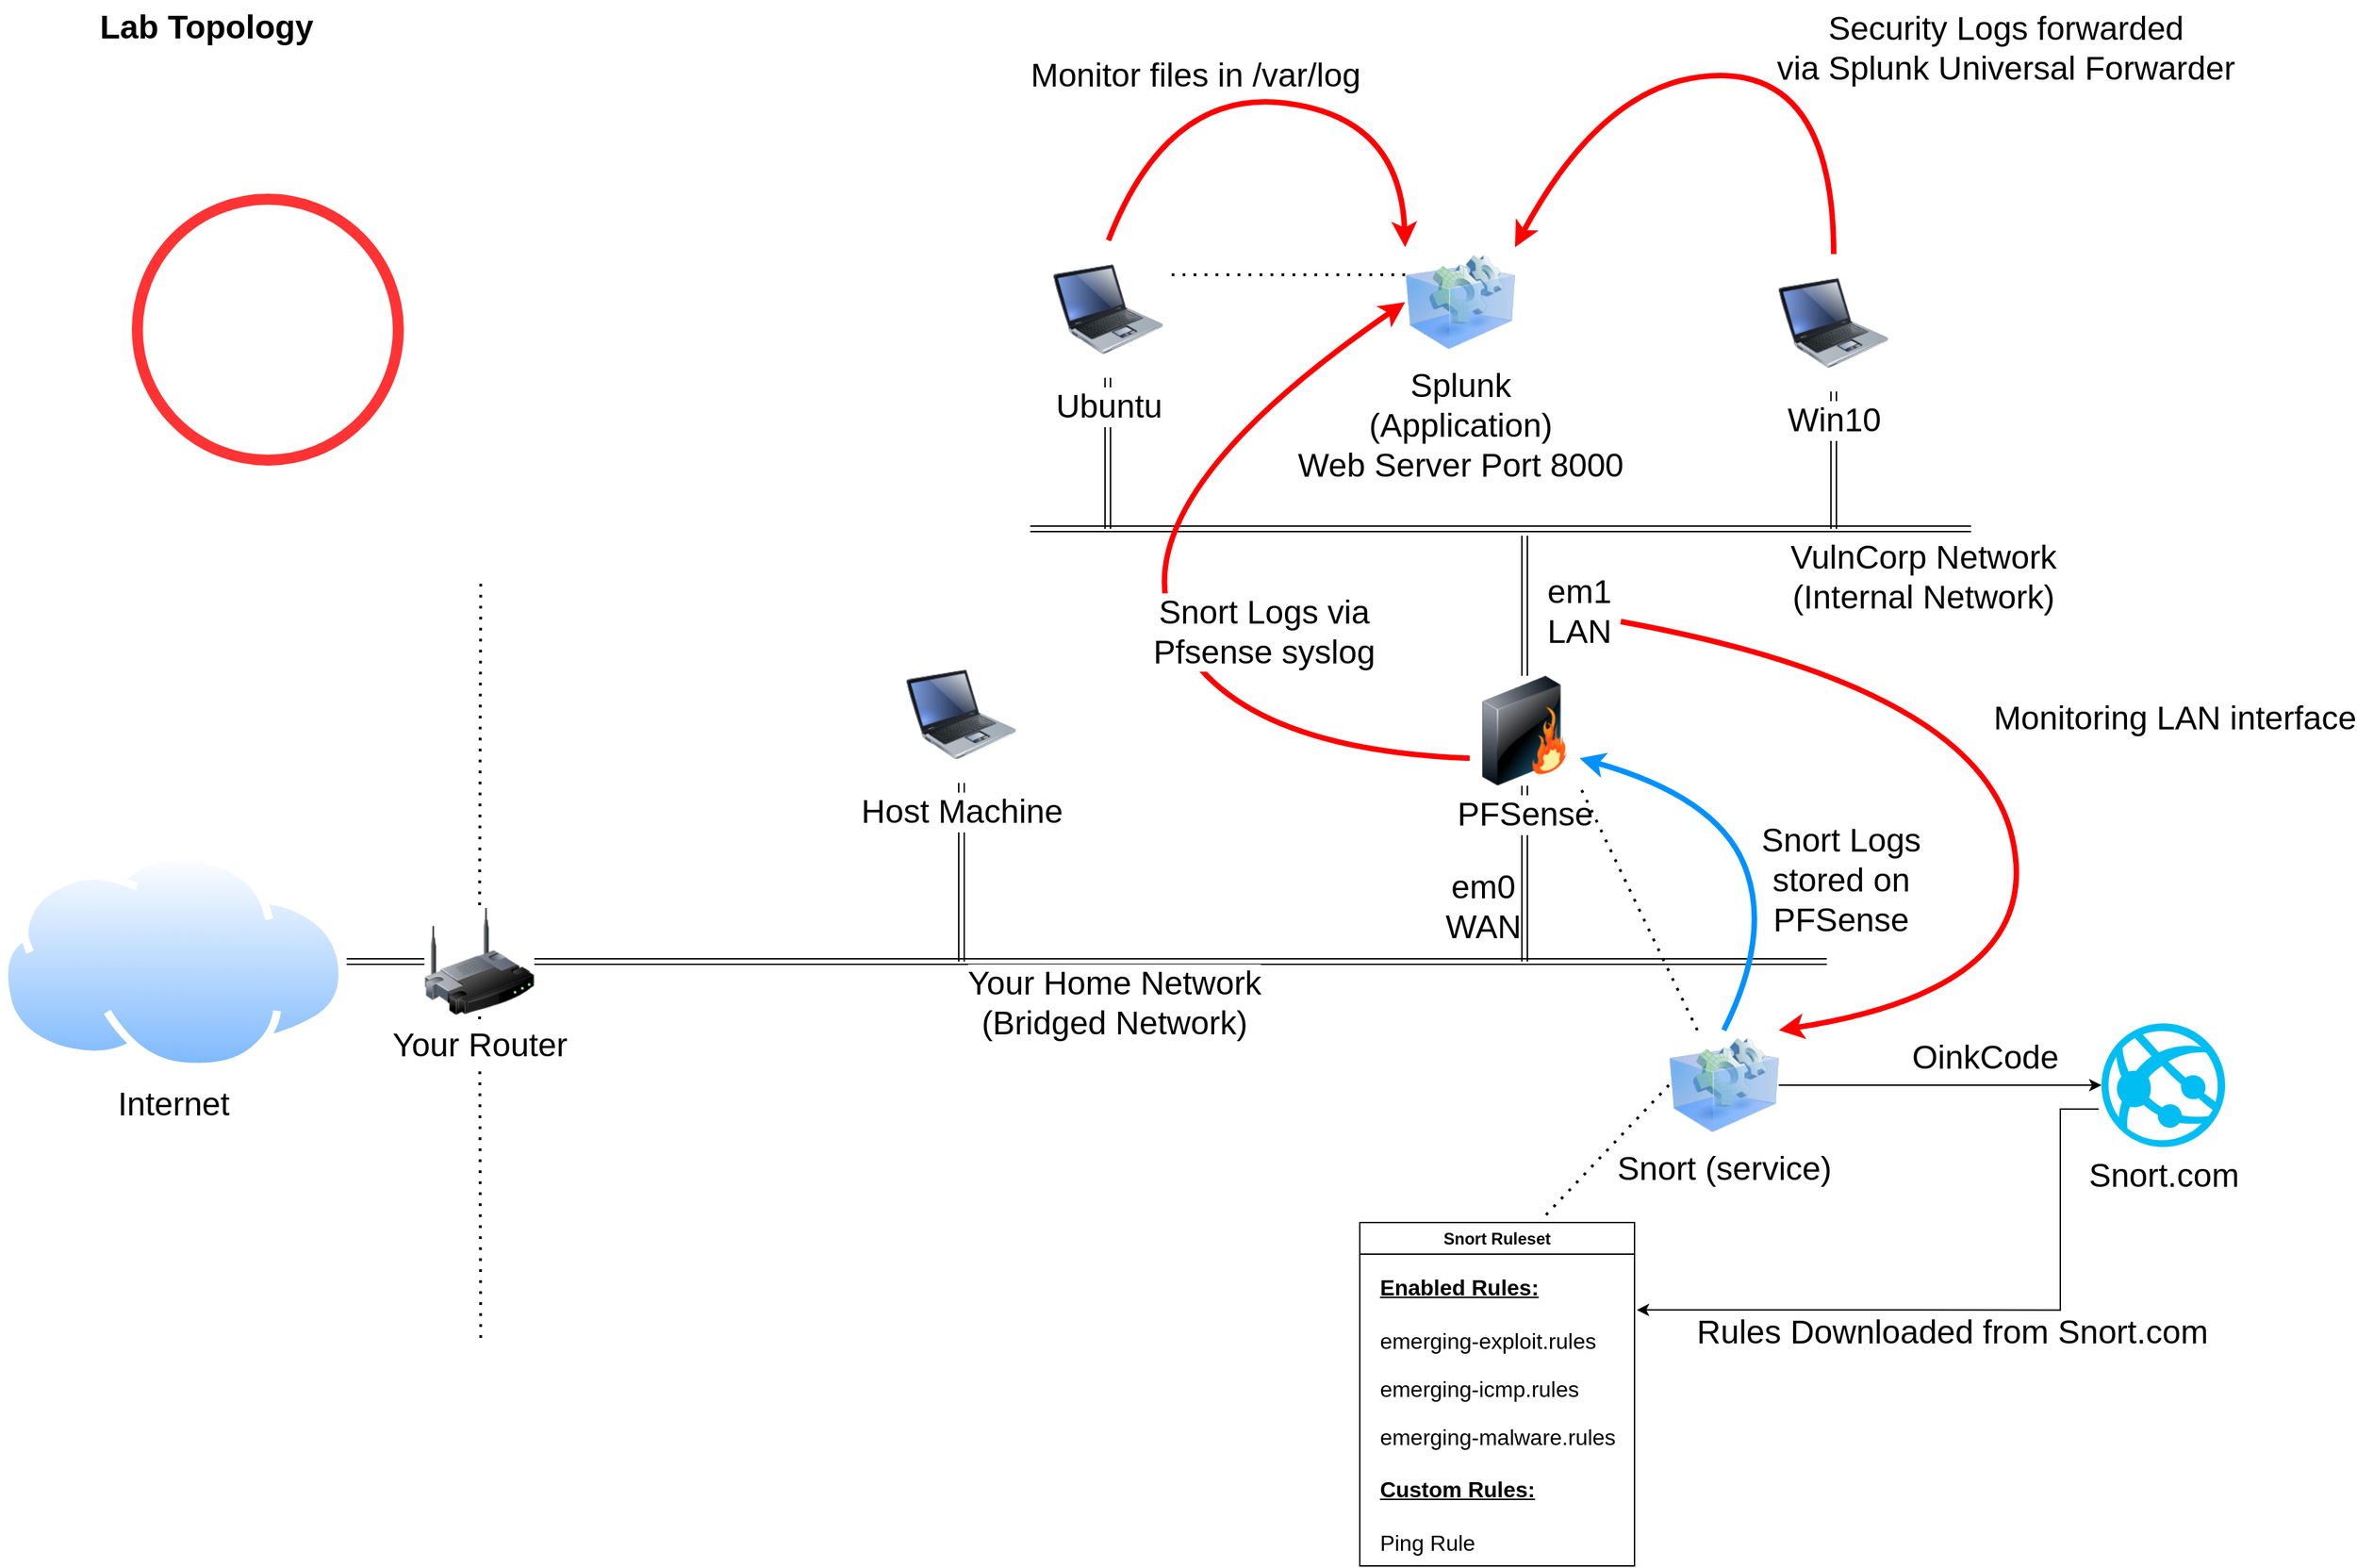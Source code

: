 <mxfile version="21.5.2" type="github">
  <diagram name="Page-1" id="e3a06f82-3646-2815-327d-82caf3d4e204">
    <mxGraphModel dx="2015" dy="1132" grid="1" gridSize="10" guides="1" tooltips="1" connect="1" arrows="1" fold="1" page="1" pageScale="1.5" pageWidth="1169" pageHeight="826" background="none" math="0" shadow="0">
      <root>
        <mxCell id="0" style=";html=1;" />
        <mxCell id="1" style=";html=1;" parent="0" />
        <mxCell id="J97jLcHY--1p8l95gELh-6" value="" style="shape=link;html=1;rounded=0;fontSize=24;labelBackgroundColor=none;" parent="1" source="m5fubWs7SPo7fRssxc15-1" edge="1">
          <mxGeometry width="100" relative="1" as="geometry">
            <mxPoint x="1219.5" y="625" as="sourcePoint" />
            <mxPoint x="1220" y="715" as="targetPoint" />
          </mxGeometry>
        </mxCell>
        <mxCell id="KqSf9Hwdw_-mJAA5NMdA-12" value="" style="shape=link;html=1;rounded=0;exitX=0.5;exitY=1;exitDx=0;exitDy=0;fontSize=24;labelBackgroundColor=none;" parent="1" source="KqSf9Hwdw_-mJAA5NMdA-11" edge="1">
          <mxGeometry width="100" relative="1" as="geometry">
            <mxPoint x="1315" y="130" as="sourcePoint" />
            <mxPoint x="1445" y="400" as="targetPoint" />
            <Array as="points">
              <mxPoint x="1445" y="340" />
            </Array>
          </mxGeometry>
        </mxCell>
        <mxCell id="KqSf9Hwdw_-mJAA5NMdA-5" value="" style="shape=link;html=1;rounded=0;exitX=0.5;exitY=1;exitDx=0;exitDy=0;fontSize=24;labelBackgroundColor=none;" parent="1" source="RgH2JHaKkqkQcPpsvsZi-15" edge="1">
          <mxGeometry width="100" relative="1" as="geometry">
            <mxPoint x="660" y="675" as="sourcePoint" />
            <mxPoint x="810" y="715" as="targetPoint" />
          </mxGeometry>
        </mxCell>
        <mxCell id="RgH2JHaKkqkQcPpsvsZi-17" value="" style="shape=link;html=1;rounded=0;exitX=1;exitY=0.5;exitDx=0;exitDy=0;fontSize=24;labelBackgroundColor=none;" parent="1" source="KqSf9Hwdw_-mJAA5NMdA-1" edge="1">
          <mxGeometry width="100" relative="1" as="geometry">
            <mxPoint x="900" y="795" as="sourcePoint" />
            <mxPoint x="1440" y="715" as="targetPoint" />
          </mxGeometry>
        </mxCell>
        <mxCell id="KqSf9Hwdw_-mJAA5NMdA-9" value="Your Home Network&lt;br&gt;(Bridged Network)" style="edgeLabel;html=1;align=center;verticalAlign=middle;resizable=0;points=[];fontSize=24;" parent="RgH2JHaKkqkQcPpsvsZi-17" vertex="1" connectable="0">
          <mxGeometry x="-0.124" y="1" relative="1" as="geometry">
            <mxPoint x="10" y="31" as="offset" />
          </mxGeometry>
        </mxCell>
        <mxCell id="6a7d8f32e03d9370-62" value="Lab Topology" style="text;strokeColor=none;fillColor=none;html=1;fontSize=24;fontStyle=1;verticalAlign=middle;align=center;fontColor=default;labelBackgroundColor=none;" parent="1" vertex="1">
          <mxGeometry x="130" y="15" width="260" height="40" as="geometry" />
        </mxCell>
        <mxCell id="RgH2JHaKkqkQcPpsvsZi-2" value="Internet" style="image;aspect=fixed;perimeter=ellipsePerimeter;html=1;align=center;shadow=0;dashed=0;spacingTop=3;image=img/lib/active_directory/internet_cloud.svg;fontSize=24;fontColor=default;labelBackgroundColor=none;" parent="1" vertex="1">
          <mxGeometry x="110" y="635.5" width="252.38" height="159" as="geometry" />
        </mxCell>
        <mxCell id="RgH2JHaKkqkQcPpsvsZi-4" value="" style="endArrow=none;dashed=1;html=1;dashPattern=1 3;strokeWidth=2;rounded=0;fontSize=24;fontColor=default;labelBackgroundColor=none;" parent="1" source="KqSf9Hwdw_-mJAA5NMdA-1" edge="1">
          <mxGeometry width="50" height="50" relative="1" as="geometry">
            <mxPoint x="460" y="440" as="sourcePoint" />
            <mxPoint x="460" y="990" as="targetPoint" />
          </mxGeometry>
        </mxCell>
        <mxCell id="RgH2JHaKkqkQcPpsvsZi-15" value="Host Machine" style="image;html=1;image=img/lib/clip_art/computers/Laptop_128x128.png;fontSize=24;labelBackgroundColor=default;" parent="1" vertex="1">
          <mxGeometry x="770" y="485" width="80" height="100" as="geometry" />
        </mxCell>
        <mxCell id="KqSf9Hwdw_-mJAA5NMdA-3" value="" style="shape=link;html=1;rounded=0;exitX=1;exitY=0.5;exitDx=0;exitDy=0;entryX=0;entryY=0.5;entryDx=0;entryDy=0;fontSize=24;labelBackgroundColor=none;" parent="1" source="RgH2JHaKkqkQcPpsvsZi-2" target="KqSf9Hwdw_-mJAA5NMdA-1" edge="1">
          <mxGeometry width="100" relative="1" as="geometry">
            <mxPoint x="362" y="715" as="sourcePoint" />
            <mxPoint x="1210" y="715" as="targetPoint" />
          </mxGeometry>
        </mxCell>
        <mxCell id="KqSf9Hwdw_-mJAA5NMdA-4" value="" style="endArrow=none;dashed=1;html=1;dashPattern=1 3;strokeWidth=2;rounded=0;fontSize=24;fontColor=default;labelBackgroundColor=none;" parent="1" target="KqSf9Hwdw_-mJAA5NMdA-1" edge="1">
          <mxGeometry width="50" height="50" relative="1" as="geometry">
            <mxPoint x="460" y="440" as="sourcePoint" />
            <mxPoint x="460" y="990" as="targetPoint" />
          </mxGeometry>
        </mxCell>
        <mxCell id="KqSf9Hwdw_-mJAA5NMdA-1" value="Your Router" style="image;html=1;image=img/lib/clip_art/networking/Wireless_Router_128x128.png;fontSize=24;" parent="1" vertex="1">
          <mxGeometry x="419" y="675" width="80" height="80" as="geometry" />
        </mxCell>
        <mxCell id="KqSf9Hwdw_-mJAA5NMdA-6" value="" style="shape=link;html=1;rounded=0;exitX=0.5;exitY=1;exitDx=0;exitDy=0;fontSize=24;labelBackgroundColor=none;" parent="1" edge="1">
          <mxGeometry width="100" relative="1" as="geometry">
            <mxPoint x="916.5" y="290" as="sourcePoint" />
            <mxPoint x="916.5" y="400" as="targetPoint" />
          </mxGeometry>
        </mxCell>
        <mxCell id="KqSf9Hwdw_-mJAA5NMdA-7" value="Ubuntu" style="image;html=1;image=img/lib/clip_art/computers/Laptop_128x128.png;fontSize=24;labelBackgroundColor=default;" parent="1" vertex="1">
          <mxGeometry x="877" y="190" width="80" height="100" as="geometry" />
        </mxCell>
        <mxCell id="KqSf9Hwdw_-mJAA5NMdA-8" value="" style="shape=link;html=1;rounded=0;fontSize=24;labelBackgroundColor=none;" parent="1" edge="1">
          <mxGeometry width="100" relative="1" as="geometry">
            <mxPoint x="1545" y="400" as="sourcePoint" />
            <mxPoint x="860" y="400" as="targetPoint" />
          </mxGeometry>
        </mxCell>
        <mxCell id="KqSf9Hwdw_-mJAA5NMdA-10" value="&lt;font style=&quot;font-size: 24px;&quot;&gt;VulnCorp Network&lt;br&gt;(Internal Network)&lt;br&gt;&lt;/font&gt;" style="edgeLabel;html=1;align=center;verticalAlign=middle;resizable=0;points=[];" parent="KqSf9Hwdw_-mJAA5NMdA-8" vertex="1" connectable="0">
          <mxGeometry x="0.562" y="-1" relative="1" as="geometry">
            <mxPoint x="500" y="36" as="offset" />
          </mxGeometry>
        </mxCell>
        <mxCell id="KqSf9Hwdw_-mJAA5NMdA-11" value="Win10" style="image;html=1;image=img/lib/clip_art/computers/Laptop_128x128.png;fontSize=24;labelBackgroundColor=default;" parent="1" vertex="1">
          <mxGeometry x="1405" y="200" width="80" height="100" as="geometry" />
        </mxCell>
        <mxCell id="m5fubWs7SPo7fRssxc15-1" value="PFSense" style="image;html=1;image=img/lib/clip_art/networking/Firewall_128x128.png;fontSize=24;" parent="1" vertex="1">
          <mxGeometry x="1180" y="507" width="80" height="80" as="geometry" />
        </mxCell>
        <mxCell id="m5fubWs7SPo7fRssxc15-2" value="" style="shape=link;html=1;rounded=0;fontSize=24;labelBackgroundColor=none;entryX=0.5;entryY=0;entryDx=0;entryDy=0;" parent="1" target="m5fubWs7SPo7fRssxc15-1" edge="1">
          <mxGeometry width="100" relative="1" as="geometry">
            <mxPoint x="1220" y="405" as="sourcePoint" />
            <mxPoint x="1200" y="517" as="targetPoint" />
          </mxGeometry>
        </mxCell>
        <mxCell id="J97jLcHY--1p8l95gELh-1" value="em0&lt;br&gt;WAN" style="text;html=1;strokeColor=none;fillColor=none;align=center;verticalAlign=middle;whiteSpace=wrap;rounded=0;fontSize=24;" parent="1" vertex="1">
          <mxGeometry x="1165" y="655" width="50" height="40" as="geometry" />
        </mxCell>
        <mxCell id="J97jLcHY--1p8l95gELh-4" value="em1&lt;br&gt;LAN" style="text;html=1;strokeColor=none;fillColor=none;align=center;verticalAlign=middle;whiteSpace=wrap;rounded=0;fontSize=24;" parent="1" vertex="1">
          <mxGeometry x="1230" y="445" width="60" height="30" as="geometry" />
        </mxCell>
        <mxCell id="0lCcuRJ2zNhaznUkWnLr-1" value="" style="endArrow=none;dashed=1;html=1;dashPattern=1 3;strokeWidth=2;rounded=0;entryX=1;entryY=1;entryDx=0;entryDy=0;" parent="1" source="0lCcuRJ2zNhaznUkWnLr-3" target="m5fubWs7SPo7fRssxc15-1" edge="1">
          <mxGeometry width="50" height="50" relative="1" as="geometry">
            <mxPoint x="1440" y="785" as="sourcePoint" />
            <mxPoint x="900" y="635" as="targetPoint" />
          </mxGeometry>
        </mxCell>
        <mxCell id="0lCcuRJ2zNhaznUkWnLr-9" style="edgeStyle=none;rounded=0;orthogonalLoop=1;jettySize=auto;html=1;exitX=1;exitY=0.5;exitDx=0;exitDy=0;entryX=0;entryY=0.5;entryDx=0;entryDy=0;entryPerimeter=0;" parent="1" source="0lCcuRJ2zNhaznUkWnLr-3" target="0lCcuRJ2zNhaznUkWnLr-5" edge="1">
          <mxGeometry relative="1" as="geometry" />
        </mxCell>
        <mxCell id="0lCcuRJ2zNhaznUkWnLr-10" value="&lt;font style=&quot;font-size: 24px;&quot;&gt;OinkCode&lt;/font&gt;" style="edgeLabel;html=1;align=center;verticalAlign=middle;resizable=0;points=[];" parent="0lCcuRJ2zNhaznUkWnLr-9" vertex="1" connectable="0">
          <mxGeometry x="0.278" relative="1" as="geometry">
            <mxPoint y="-20" as="offset" />
          </mxGeometry>
        </mxCell>
        <mxCell id="0lCcuRJ2zNhaznUkWnLr-3" value="Snort (service)" style="image;html=1;image=img/lib/clip_art/computers/Virtual_Application_128x128.png;fontSize=24;" parent="1" vertex="1">
          <mxGeometry x="1325" y="765" width="80" height="80" as="geometry" />
        </mxCell>
        <mxCell id="0lCcuRJ2zNhaznUkWnLr-5" value="Snort.com" style="verticalLabelPosition=bottom;html=1;verticalAlign=top;align=center;strokeColor=none;fillColor=#00BEF2;shape=mxgraph.azure.azure_website;pointerEvents=1;fontSize=24;" parent="1" vertex="1">
          <mxGeometry x="1640" y="760" width="90" height="90" as="geometry" />
        </mxCell>
        <mxCell id="0lCcuRJ2zNhaznUkWnLr-17" value="Snort Ruleset" style="swimlane;whiteSpace=wrap;html=1;" parent="1" vertex="1">
          <mxGeometry x="1100" y="905" width="200" height="250" as="geometry" />
        </mxCell>
        <mxCell id="0lCcuRJ2zNhaznUkWnLr-18" value="&lt;div style=&quot;text-align: left; font-size: 16px;&quot;&gt;&lt;span style=&quot;background-color: initial;&quot;&gt;&lt;font style=&quot;font-size: 16px;&quot;&gt;&lt;b style=&quot;&quot;&gt;&lt;u style=&quot;&quot;&gt;Enabled Rules:&lt;/u&gt;&lt;/b&gt;&lt;br&gt;&lt;br&gt;&lt;/font&gt;&lt;/span&gt;&lt;/div&gt;&lt;div style=&quot;text-align: left; font-size: 16px;&quot;&gt;&lt;span style=&quot;background-color: initial;&quot;&gt;&lt;font style=&quot;font-size: 16px;&quot;&gt;emerging-exploit.rules&lt;/font&gt;&lt;/span&gt;&lt;/div&gt;&lt;p style=&quot;font-size: 16px;&quot;&gt;&lt;/p&gt;&lt;div style=&quot;text-align: left; font-size: 16px;&quot;&gt;&lt;span style=&quot;background-color: initial;&quot;&gt;&lt;font style=&quot;font-size: 16px;&quot;&gt;emerging-icmp.rules&lt;/font&gt;&lt;/span&gt;&lt;/div&gt;&lt;p style=&quot;font-size: 16px;&quot;&gt;&lt;/p&gt;&lt;div style=&quot;text-align: left; font-size: 16px;&quot;&gt;&lt;span style=&quot;background-color: initial;&quot;&gt;&lt;font style=&quot;font-size: 16px;&quot;&gt;emerging-malware.rules&lt;br&gt;&lt;br&gt;&lt;b&gt;&lt;u&gt;Custom Rules:&lt;/u&gt;&lt;/b&gt;&lt;br&gt;&lt;br&gt;&lt;/font&gt;&lt;/span&gt;&lt;/div&gt;&lt;div style=&quot;text-align: left; font-size: 16px;&quot;&gt;&lt;span style=&quot;background-color: initial;&quot;&gt;&lt;font style=&quot;font-size: 16px;&quot;&gt;Ping Rule&lt;/font&gt;&lt;/span&gt;&lt;/div&gt;" style="text;html=1;align=center;verticalAlign=middle;resizable=0;points=[];autosize=1;strokeColor=none;fillColor=none;" parent="0lCcuRJ2zNhaznUkWnLr-17" vertex="1">
          <mxGeometry y="30" width="200" height="220" as="geometry" />
        </mxCell>
        <mxCell id="0lCcuRJ2zNhaznUkWnLr-22" value="" style="endArrow=none;dashed=1;html=1;dashPattern=1 3;strokeWidth=2;rounded=0;exitX=0;exitY=0.5;exitDx=0;exitDy=0;entryX=0.662;entryY=-0.009;entryDx=0;entryDy=0;entryPerimeter=0;" parent="1" source="0lCcuRJ2zNhaznUkWnLr-3" target="0lCcuRJ2zNhaznUkWnLr-17" edge="1">
          <mxGeometry width="50" height="50" relative="1" as="geometry">
            <mxPoint x="850" y="665" as="sourcePoint" />
            <mxPoint x="900" y="615" as="targetPoint" />
          </mxGeometry>
        </mxCell>
        <mxCell id="0lCcuRJ2zNhaznUkWnLr-23" value="" style="endArrow=none;html=1;rounded=0;entryX=-0.023;entryY=0.693;entryDx=0;entryDy=0;entryPerimeter=0;exitX=1.008;exitY=0.153;exitDx=0;exitDy=0;exitPerimeter=0;edgeStyle=orthogonalEdgeStyle;startArrow=classic;startFill=1;" parent="1" source="0lCcuRJ2zNhaznUkWnLr-18" target="0lCcuRJ2zNhaznUkWnLr-5" edge="1">
          <mxGeometry width="50" height="50" relative="1" as="geometry">
            <mxPoint x="850" y="665" as="sourcePoint" />
            <mxPoint x="900" y="615" as="targetPoint" />
            <Array as="points">
              <mxPoint x="1610" y="969" />
              <mxPoint x="1610" y="822" />
            </Array>
          </mxGeometry>
        </mxCell>
        <mxCell id="0lCcuRJ2zNhaznUkWnLr-24" value="Rules Downloaded from Snort.com" style="edgeLabel;html=1;align=center;verticalAlign=middle;resizable=0;points=[];fontSize=24;" parent="0lCcuRJ2zNhaznUkWnLr-23" vertex="1" connectable="0">
          <mxGeometry x="0.065" y="3" relative="1" as="geometry">
            <mxPoint x="-28" y="19" as="offset" />
          </mxGeometry>
        </mxCell>
        <mxCell id="0lCcuRJ2zNhaznUkWnLr-25" value="" style="curved=1;endArrow=none;html=1;rounded=0;entryX=1;entryY=0.75;entryDx=0;entryDy=0;exitX=1;exitY=0;exitDx=0;exitDy=0;strokeColor=#ff0000;strokeWidth=4;endFill=0;startArrow=classic;startFill=1;" parent="1" source="0lCcuRJ2zNhaznUkWnLr-3" target="J97jLcHY--1p8l95gELh-4" edge="1">
          <mxGeometry width="50" height="50" relative="1" as="geometry">
            <mxPoint x="1440" y="655" as="sourcePoint" />
            <mxPoint x="1490" y="605" as="targetPoint" />
            <Array as="points">
              <mxPoint x="1600" y="735" />
              <mxPoint x="1550" y="515" />
            </Array>
          </mxGeometry>
        </mxCell>
        <mxCell id="0lCcuRJ2zNhaznUkWnLr-26" value="Monitoring LAN interface" style="edgeLabel;html=1;align=center;verticalAlign=middle;resizable=0;points=[];fontSize=24;" parent="0lCcuRJ2zNhaznUkWnLr-25" vertex="1" connectable="0">
          <mxGeometry x="0.122" y="2" relative="1" as="geometry">
            <mxPoint x="136" y="-14" as="offset" />
          </mxGeometry>
        </mxCell>
        <mxCell id="0lCcuRJ2zNhaznUkWnLr-29" value="" style="curved=1;endArrow=classic;html=1;rounded=0;entryX=1;entryY=0.75;entryDx=0;entryDy=0;exitX=0.5;exitY=0;exitDx=0;exitDy=0;strokeColor=#0091ff;strokeWidth=4;" parent="1" source="0lCcuRJ2zNhaznUkWnLr-3" target="m5fubWs7SPo7fRssxc15-1" edge="1">
          <mxGeometry width="50" height="50" relative="1" as="geometry">
            <mxPoint x="1115" y="794.5" as="sourcePoint" />
            <mxPoint x="930" y="497.5" as="targetPoint" />
            <Array as="points">
              <mxPoint x="1400" y="695" />
              <mxPoint x="1360" y="595" />
            </Array>
          </mxGeometry>
        </mxCell>
        <mxCell id="0lCcuRJ2zNhaznUkWnLr-30" value="Snort Logs &lt;br&gt;stored on&lt;br&gt;PFSense" style="edgeLabel;html=1;align=center;verticalAlign=middle;resizable=0;points=[];fontSize=24;" parent="0lCcuRJ2zNhaznUkWnLr-29" vertex="1" connectable="0">
          <mxGeometry x="0.122" y="2" relative="1" as="geometry">
            <mxPoint x="83" y="38" as="offset" />
          </mxGeometry>
        </mxCell>
        <mxCell id="0lCcuRJ2zNhaznUkWnLr-33" value="Splunk&lt;br&gt;(Application)&lt;br&gt;Web Server Port 8000" style="image;html=1;image=img/lib/clip_art/computers/Virtual_Application_128x128.png;fontSize=24;" parent="1" vertex="1">
          <mxGeometry x="1133" y="195" width="80" height="80" as="geometry" />
        </mxCell>
        <mxCell id="0lCcuRJ2zNhaznUkWnLr-34" value="" style="endArrow=none;dashed=1;html=1;dashPattern=1 3;strokeWidth=2;rounded=0;exitX=0;exitY=0.25;exitDx=0;exitDy=0;entryX=1;entryY=0.25;entryDx=0;entryDy=0;" parent="1" source="0lCcuRJ2zNhaznUkWnLr-33" target="KqSf9Hwdw_-mJAA5NMdA-7" edge="1">
          <mxGeometry width="50" height="50" relative="1" as="geometry">
            <mxPoint x="850" y="495" as="sourcePoint" />
            <mxPoint x="1040" y="205" as="targetPoint" />
          </mxGeometry>
        </mxCell>
        <mxCell id="0lCcuRJ2zNhaznUkWnLr-36" value="" style="curved=1;endArrow=none;html=1;rounded=0;entryX=0.5;entryY=0;entryDx=0;entryDy=0;exitX=0;exitY=0;exitDx=0;exitDy=0;strokeColor=#ff0000;strokeWidth=4;startArrow=classic;startFill=1;endFill=0;" parent="1" source="0lCcuRJ2zNhaznUkWnLr-33" target="KqSf9Hwdw_-mJAA5NMdA-7" edge="1">
          <mxGeometry width="50" height="50" relative="1" as="geometry">
            <mxPoint x="1105" y="297.5" as="sourcePoint" />
            <mxPoint x="990" y="0.5" as="targetPoint" />
            <Array as="points">
              <mxPoint x="1130" y="100" />
              <mxPoint x="960" y="80" />
            </Array>
          </mxGeometry>
        </mxCell>
        <mxCell id="0lCcuRJ2zNhaznUkWnLr-37" value="Monitor files in /var/log" style="edgeLabel;html=1;align=center;verticalAlign=middle;resizable=0;points=[];fontSize=24;" parent="0lCcuRJ2zNhaznUkWnLr-36" vertex="1" connectable="0">
          <mxGeometry x="0.122" y="2" relative="1" as="geometry">
            <mxPoint x="-30" y="-18" as="offset" />
          </mxGeometry>
        </mxCell>
        <mxCell id="0lCcuRJ2zNhaznUkWnLr-38" value="" style="curved=1;endArrow=none;html=1;rounded=0;entryX=0.5;entryY=0;entryDx=0;entryDy=0;exitX=1;exitY=0;exitDx=0;exitDy=0;strokeColor=#ff0000;strokeWidth=4;startArrow=classic;startFill=1;endFill=0;" parent="1" source="0lCcuRJ2zNhaznUkWnLr-33" target="KqSf9Hwdw_-mJAA5NMdA-11" edge="1">
          <mxGeometry width="50" height="50" relative="1" as="geometry">
            <mxPoint x="1553" y="155" as="sourcePoint" />
            <mxPoint x="1337" y="150" as="targetPoint" />
            <Array as="points">
              <mxPoint x="1280" y="70" />
              <mxPoint x="1445" y="70" />
            </Array>
          </mxGeometry>
        </mxCell>
        <mxCell id="0lCcuRJ2zNhaznUkWnLr-39" value="Security Logs forwarded&lt;br&gt;via Splunk Universal Forwarder" style="edgeLabel;html=1;align=center;verticalAlign=middle;resizable=0;points=[];fontSize=24;" parent="0lCcuRJ2zNhaznUkWnLr-38" vertex="1" connectable="0">
          <mxGeometry x="0.122" y="2" relative="1" as="geometry">
            <mxPoint x="187" y="-18" as="offset" />
          </mxGeometry>
        </mxCell>
        <mxCell id="0lCcuRJ2zNhaznUkWnLr-40" value="" style="curved=1;endArrow=none;html=1;rounded=0;entryX=0;entryY=0.75;entryDx=0;entryDy=0;exitX=0;exitY=0.5;exitDx=0;exitDy=0;strokeColor=#ff0000;strokeWidth=4;startArrow=classic;startFill=1;endFill=0;" parent="1" source="0lCcuRJ2zNhaznUkWnLr-33" target="m5fubWs7SPo7fRssxc15-1" edge="1">
          <mxGeometry width="50" height="50" relative="1" as="geometry">
            <mxPoint x="860" y="502" as="sourcePoint" />
            <mxPoint x="1092" y="507" as="targetPoint" />
            <Array as="points">
              <mxPoint x="927" y="377" />
              <mxPoint x="1000" y="560" />
            </Array>
          </mxGeometry>
        </mxCell>
        <mxCell id="0lCcuRJ2zNhaznUkWnLr-41" value="Snort Logs via&lt;br&gt;Pfsense syslog" style="edgeLabel;html=1;align=center;verticalAlign=middle;resizable=0;points=[];fontSize=24;" parent="0lCcuRJ2zNhaznUkWnLr-40" vertex="1" connectable="0">
          <mxGeometry x="0.122" y="2" relative="1" as="geometry">
            <mxPoint x="63" y="4" as="offset" />
          </mxGeometry>
        </mxCell>
        <mxCell id="NbKQMN4N_EV8fP2Z33u_-1" value="" style="ellipse;whiteSpace=wrap;html=1;aspect=fixed;fillColor=none;strokeColor=#FF3333;strokeWidth=8;" vertex="1" parent="1">
          <mxGeometry x="210" y="160" width="190" height="190" as="geometry" />
        </mxCell>
      </root>
    </mxGraphModel>
  </diagram>
</mxfile>
